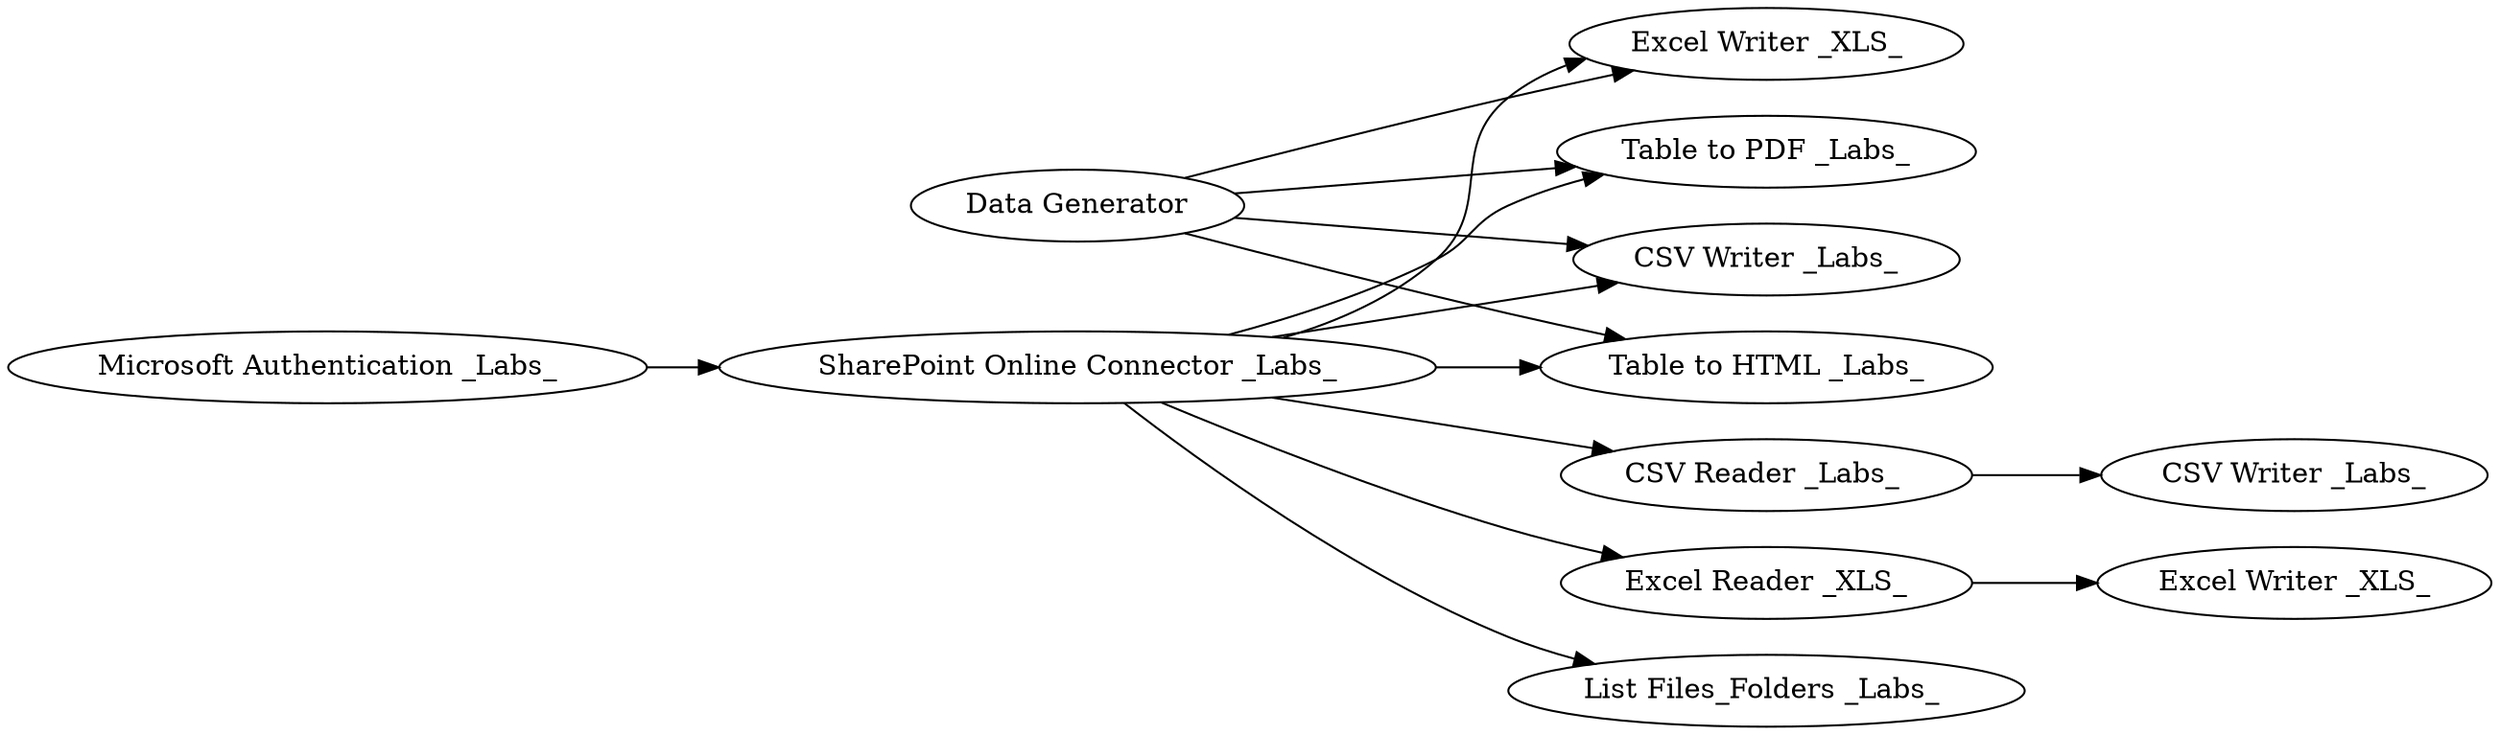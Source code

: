 digraph {
	"7572879297721239168_581" [label="CSV Writer _Labs_"]
	"7572879297721239168_583" [label="Table to HTML _Labs_"]
	"7572879297721239168_584" [label="Excel Reader _XLS_"]
	"7572879297721239168_574" [label="CSV Reader _Labs_ "]
	"7572879297721239168_572" [label="Excel Writer _XLS_"]
	"7572879297721239168_575" [label="List Files_Folders _Labs_ "]
	"7572879297721239168_577" [label="Excel Writer _XLS_"]
	"7572879297721239168_2" [label="SharePoint Online Connector _Labs_"]
	"7572879297721239168_571" [label="Table to PDF _Labs_"]
	"7572879297721239168_580" [label="CSV Writer _Labs_"]
	"7572879297721239168_579" [label="Data Generator"]
	"7572879297721239168_570" [label="Microsoft Authentication _Labs_"]
	"7572879297721239168_2" -> "7572879297721239168_574"
	"7572879297721239168_579" -> "7572879297721239168_583"
	"7572879297721239168_2" -> "7572879297721239168_584"
	"7572879297721239168_574" -> "7572879297721239168_581"
	"7572879297721239168_2" -> "7572879297721239168_571"
	"7572879297721239168_2" -> "7572879297721239168_575"
	"7572879297721239168_579" -> "7572879297721239168_571"
	"7572879297721239168_2" -> "7572879297721239168_577"
	"7572879297721239168_579" -> "7572879297721239168_577"
	"7572879297721239168_2" -> "7572879297721239168_580"
	"7572879297721239168_579" -> "7572879297721239168_580"
	"7572879297721239168_584" -> "7572879297721239168_572"
	"7572879297721239168_570" -> "7572879297721239168_2"
	"7572879297721239168_2" -> "7572879297721239168_583"
	rankdir=LR
}
